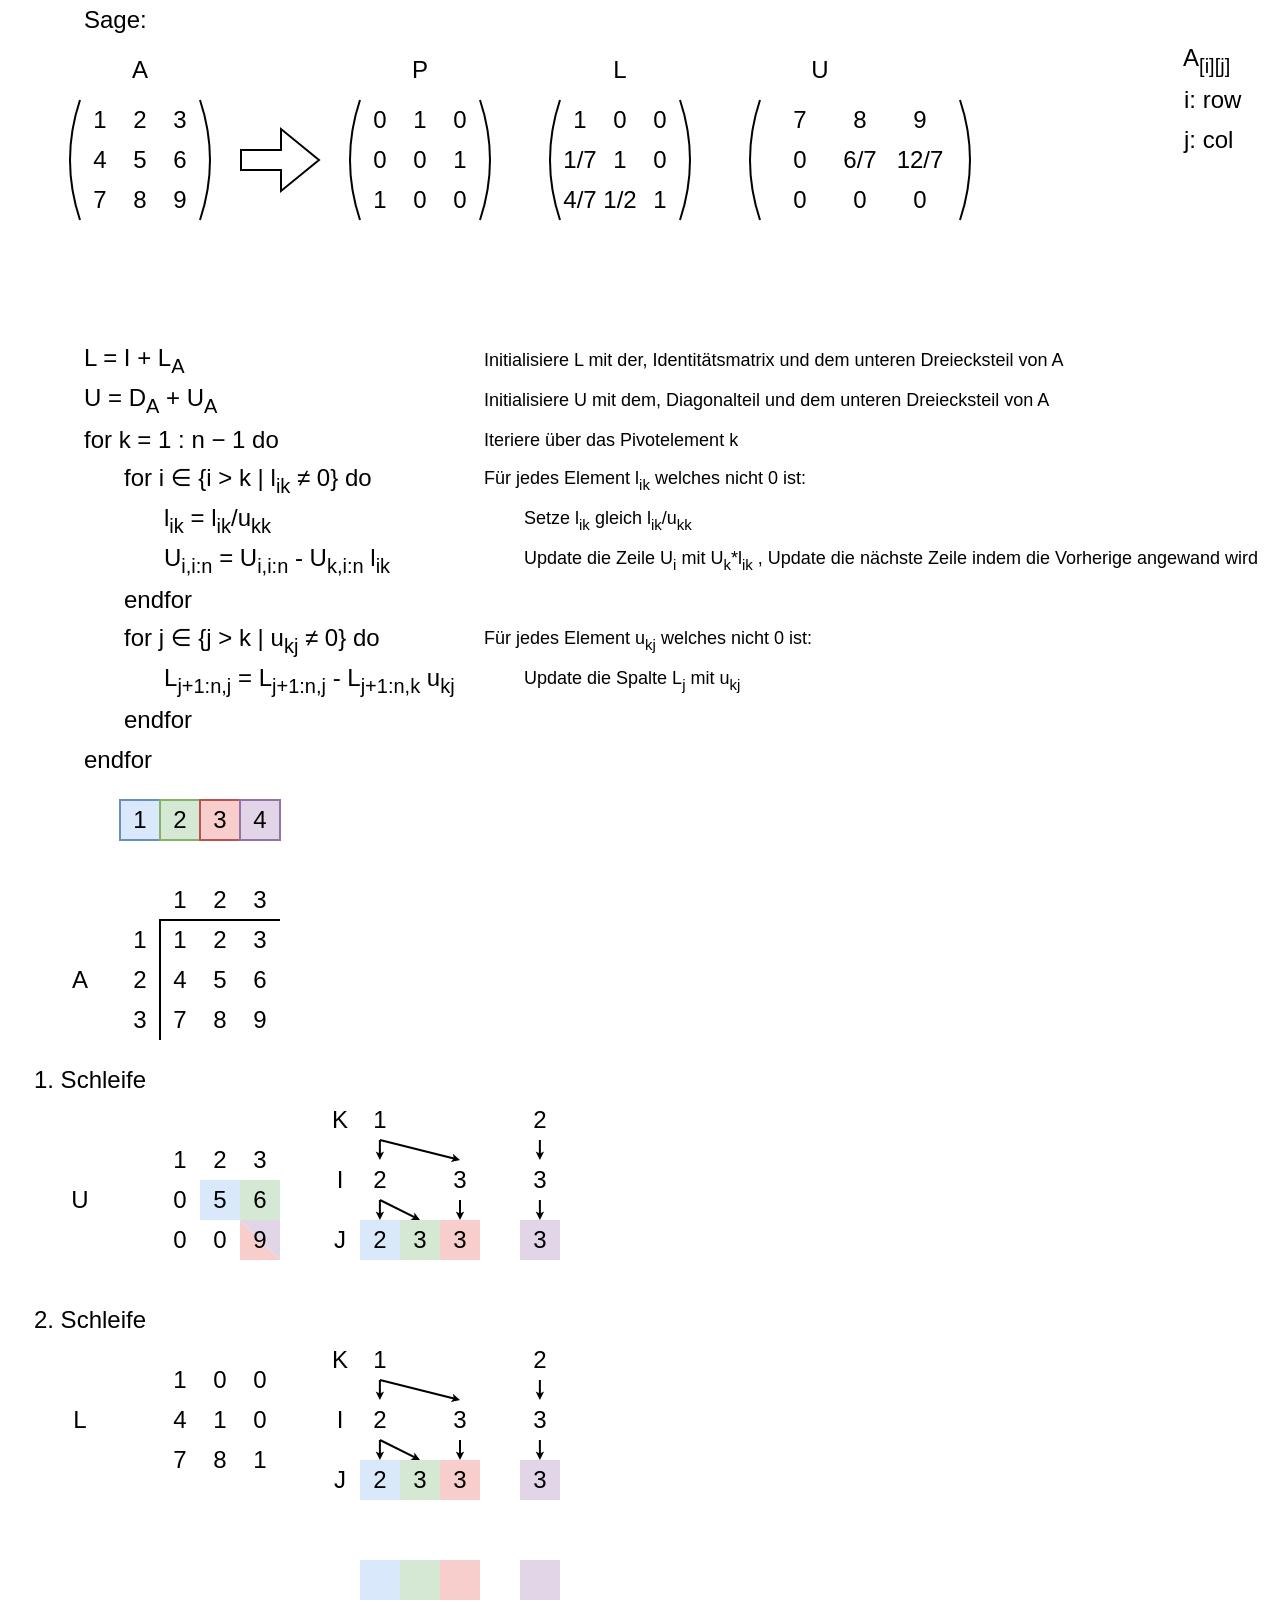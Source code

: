 <mxfile version="24.6.4" type="device">
  <diagram name="Seite-1" id="aBlJ-mU0iKs_j3JmwUiF">
    <mxGraphModel dx="690" dy="411" grid="1" gridSize="10" guides="1" tooltips="1" connect="1" arrows="1" fold="1" page="1" pageScale="1" pageWidth="827" pageHeight="1169" math="0" shadow="0">
      <root>
        <mxCell id="0" />
        <mxCell id="1" parent="0" />
        <mxCell id="qdNmPG1bh5yGl3Yb85I8-157" value="" style="rounded=0;whiteSpace=wrap;html=1;fillColor=#dae8fc;strokeColor=none;" vertex="1" parent="1">
          <mxGeometry x="180" y="790" width="20" height="20" as="geometry" />
        </mxCell>
        <mxCell id="qdNmPG1bh5yGl3Yb85I8-158" value="" style="rounded=0;whiteSpace=wrap;html=1;fillColor=#d5e8d4;strokeColor=none;" vertex="1" parent="1">
          <mxGeometry x="200" y="790" width="20" height="20" as="geometry" />
        </mxCell>
        <mxCell id="qdNmPG1bh5yGl3Yb85I8-159" value="" style="rounded=0;whiteSpace=wrap;html=1;fillColor=#f8cecc;strokeColor=none;" vertex="1" parent="1">
          <mxGeometry x="220" y="790" width="20" height="20" as="geometry" />
        </mxCell>
        <mxCell id="qdNmPG1bh5yGl3Yb85I8-160" value="" style="rounded=0;whiteSpace=wrap;html=1;fillColor=#e1d5e7;strokeColor=none;" vertex="1" parent="1">
          <mxGeometry x="260" y="790" width="20" height="20" as="geometry" />
        </mxCell>
        <mxCell id="qdNmPG1bh5yGl3Yb85I8-111" value="" style="rounded=0;whiteSpace=wrap;html=1;fillColor=#dae8fc;strokeColor=none;" vertex="1" parent="1">
          <mxGeometry x="180" y="670" width="20" height="20" as="geometry" />
        </mxCell>
        <mxCell id="qdNmPG1bh5yGl3Yb85I8-112" value="" style="rounded=0;whiteSpace=wrap;html=1;fillColor=#d5e8d4;strokeColor=none;" vertex="1" parent="1">
          <mxGeometry x="200" y="670" width="20" height="20" as="geometry" />
        </mxCell>
        <mxCell id="qdNmPG1bh5yGl3Yb85I8-113" value="" style="rounded=0;whiteSpace=wrap;html=1;fillColor=#f8cecc;strokeColor=none;" vertex="1" parent="1">
          <mxGeometry x="220" y="670" width="20" height="20" as="geometry" />
        </mxCell>
        <mxCell id="qdNmPG1bh5yGl3Yb85I8-114" value="" style="rounded=0;whiteSpace=wrap;html=1;fillColor=#e1d5e7;strokeColor=none;" vertex="1" parent="1">
          <mxGeometry x="260" y="670" width="20" height="20" as="geometry" />
        </mxCell>
        <mxCell id="qdNmPG1bh5yGl3Yb85I8-155" value="" style="verticalLabelPosition=bottom;verticalAlign=top;html=1;shape=mxgraph.basic.orthogonal_triangle;fillColor=#f8cecc;strokeColor=none;" vertex="1" parent="1">
          <mxGeometry x="120" y="670" width="20" height="20" as="geometry" />
        </mxCell>
        <mxCell id="qdNmPG1bh5yGl3Yb85I8-156" value="" style="verticalLabelPosition=bottom;verticalAlign=top;html=1;shape=mxgraph.basic.orthogonal_triangle;fillColor=#e1d5e7;strokeColor=none;rotation=-180;" vertex="1" parent="1">
          <mxGeometry x="120" y="670" width="20" height="20" as="geometry" />
        </mxCell>
        <mxCell id="qdNmPG1bh5yGl3Yb85I8-96" value="" style="rounded=0;whiteSpace=wrap;html=1;fillColor=#dae8fc;strokeColor=none;" vertex="1" parent="1">
          <mxGeometry x="100" y="650" width="20" height="20" as="geometry" />
        </mxCell>
        <mxCell id="qdNmPG1bh5yGl3Yb85I8-97" value="" style="rounded=0;whiteSpace=wrap;html=1;fillColor=#d5e8d4;strokeColor=none;" vertex="1" parent="1">
          <mxGeometry x="120" y="650" width="20" height="20" as="geometry" />
        </mxCell>
        <mxCell id="dpYt7c4uCdBiY0Gb-pTL-1" value="1" style="text;html=1;align=center;verticalAlign=middle;whiteSpace=wrap;rounded=0;" parent="1" vertex="1">
          <mxGeometry x="40" y="110" width="20" height="20" as="geometry" />
        </mxCell>
        <mxCell id="dpYt7c4uCdBiY0Gb-pTL-2" value="2" style="text;html=1;align=center;verticalAlign=middle;whiteSpace=wrap;rounded=0;" parent="1" vertex="1">
          <mxGeometry x="60" y="110" width="20" height="20" as="geometry" />
        </mxCell>
        <mxCell id="dpYt7c4uCdBiY0Gb-pTL-3" value="3" style="text;html=1;align=center;verticalAlign=middle;whiteSpace=wrap;rounded=0;" parent="1" vertex="1">
          <mxGeometry x="80" y="110" width="20" height="20" as="geometry" />
        </mxCell>
        <mxCell id="dpYt7c4uCdBiY0Gb-pTL-4" value="4" style="text;html=1;align=center;verticalAlign=middle;whiteSpace=wrap;rounded=0;" parent="1" vertex="1">
          <mxGeometry x="40" y="130" width="20" height="20" as="geometry" />
        </mxCell>
        <mxCell id="dpYt7c4uCdBiY0Gb-pTL-5" value="5" style="text;html=1;align=center;verticalAlign=middle;whiteSpace=wrap;rounded=0;" parent="1" vertex="1">
          <mxGeometry x="60" y="130" width="20" height="20" as="geometry" />
        </mxCell>
        <mxCell id="dpYt7c4uCdBiY0Gb-pTL-6" value="6" style="text;html=1;align=center;verticalAlign=middle;whiteSpace=wrap;rounded=0;" parent="1" vertex="1">
          <mxGeometry x="80" y="130" width="20" height="20" as="geometry" />
        </mxCell>
        <mxCell id="dpYt7c4uCdBiY0Gb-pTL-7" value="7" style="text;html=1;align=center;verticalAlign=middle;whiteSpace=wrap;rounded=0;" parent="1" vertex="1">
          <mxGeometry x="40" y="150" width="20" height="20" as="geometry" />
        </mxCell>
        <mxCell id="dpYt7c4uCdBiY0Gb-pTL-8" value="8" style="text;html=1;align=center;verticalAlign=middle;whiteSpace=wrap;rounded=0;" parent="1" vertex="1">
          <mxGeometry x="60" y="150" width="20" height="20" as="geometry" />
        </mxCell>
        <mxCell id="dpYt7c4uCdBiY0Gb-pTL-9" value="9" style="text;html=1;align=center;verticalAlign=middle;whiteSpace=wrap;rounded=0;" parent="1" vertex="1">
          <mxGeometry x="80" y="150" width="20" height="20" as="geometry" />
        </mxCell>
        <mxCell id="dpYt7c4uCdBiY0Gb-pTL-10" value="" style="shape=flexArrow;endArrow=classic;html=1;rounded=0;" parent="1" edge="1">
          <mxGeometry width="50" height="50" relative="1" as="geometry">
            <mxPoint x="120" y="140" as="sourcePoint" />
            <mxPoint x="160" y="140" as="targetPoint" />
          </mxGeometry>
        </mxCell>
        <mxCell id="dpYt7c4uCdBiY0Gb-pTL-11" value="" style="endArrow=none;html=1;rounded=0;curved=1;" parent="1" edge="1">
          <mxGeometry width="50" height="50" relative="1" as="geometry">
            <mxPoint x="40" y="170" as="sourcePoint" />
            <mxPoint x="40" y="110" as="targetPoint" />
            <Array as="points">
              <mxPoint x="30" y="140" />
            </Array>
          </mxGeometry>
        </mxCell>
        <mxCell id="dpYt7c4uCdBiY0Gb-pTL-12" value="" style="endArrow=none;html=1;rounded=0;curved=1;" parent="1" edge="1">
          <mxGeometry width="50" height="50" relative="1" as="geometry">
            <mxPoint x="100" y="170" as="sourcePoint" />
            <mxPoint x="100" y="110" as="targetPoint" />
            <Array as="points">
              <mxPoint x="110" y="140" />
            </Array>
          </mxGeometry>
        </mxCell>
        <mxCell id="dpYt7c4uCdBiY0Gb-pTL-13" value="0" style="text;html=1;align=center;verticalAlign=middle;whiteSpace=wrap;rounded=0;" parent="1" vertex="1">
          <mxGeometry x="180" y="110" width="20" height="20" as="geometry" />
        </mxCell>
        <mxCell id="dpYt7c4uCdBiY0Gb-pTL-14" value="1" style="text;html=1;align=center;verticalAlign=middle;whiteSpace=wrap;rounded=0;" parent="1" vertex="1">
          <mxGeometry x="200" y="110" width="20" height="20" as="geometry" />
        </mxCell>
        <mxCell id="dpYt7c4uCdBiY0Gb-pTL-15" value="0" style="text;html=1;align=center;verticalAlign=middle;whiteSpace=wrap;rounded=0;" parent="1" vertex="1">
          <mxGeometry x="220" y="110" width="20" height="20" as="geometry" />
        </mxCell>
        <mxCell id="dpYt7c4uCdBiY0Gb-pTL-16" value="0" style="text;html=1;align=center;verticalAlign=middle;whiteSpace=wrap;rounded=0;" parent="1" vertex="1">
          <mxGeometry x="180" y="130" width="20" height="20" as="geometry" />
        </mxCell>
        <mxCell id="dpYt7c4uCdBiY0Gb-pTL-17" value="0" style="text;html=1;align=center;verticalAlign=middle;whiteSpace=wrap;rounded=0;" parent="1" vertex="1">
          <mxGeometry x="200" y="130" width="20" height="20" as="geometry" />
        </mxCell>
        <mxCell id="dpYt7c4uCdBiY0Gb-pTL-18" value="1" style="text;html=1;align=center;verticalAlign=middle;whiteSpace=wrap;rounded=0;" parent="1" vertex="1">
          <mxGeometry x="220" y="130" width="20" height="20" as="geometry" />
        </mxCell>
        <mxCell id="dpYt7c4uCdBiY0Gb-pTL-19" value="1" style="text;html=1;align=center;verticalAlign=middle;whiteSpace=wrap;rounded=0;" parent="1" vertex="1">
          <mxGeometry x="180" y="150" width="20" height="20" as="geometry" />
        </mxCell>
        <mxCell id="dpYt7c4uCdBiY0Gb-pTL-20" value="0" style="text;html=1;align=center;verticalAlign=middle;whiteSpace=wrap;rounded=0;" parent="1" vertex="1">
          <mxGeometry x="200" y="150" width="20" height="20" as="geometry" />
        </mxCell>
        <mxCell id="dpYt7c4uCdBiY0Gb-pTL-21" value="0" style="text;html=1;align=center;verticalAlign=middle;whiteSpace=wrap;rounded=0;" parent="1" vertex="1">
          <mxGeometry x="220" y="150" width="20" height="20" as="geometry" />
        </mxCell>
        <mxCell id="dpYt7c4uCdBiY0Gb-pTL-22" value="" style="endArrow=none;html=1;rounded=0;curved=1;" parent="1" edge="1">
          <mxGeometry width="50" height="50" relative="1" as="geometry">
            <mxPoint x="180" y="170" as="sourcePoint" />
            <mxPoint x="180" y="110" as="targetPoint" />
            <Array as="points">
              <mxPoint x="170" y="140" />
            </Array>
          </mxGeometry>
        </mxCell>
        <mxCell id="dpYt7c4uCdBiY0Gb-pTL-23" value="" style="endArrow=none;html=1;rounded=0;curved=1;" parent="1" edge="1">
          <mxGeometry width="50" height="50" relative="1" as="geometry">
            <mxPoint x="240" y="170" as="sourcePoint" />
            <mxPoint x="240" y="110" as="targetPoint" />
            <Array as="points">
              <mxPoint x="250" y="140" />
            </Array>
          </mxGeometry>
        </mxCell>
        <mxCell id="dpYt7c4uCdBiY0Gb-pTL-24" value="P" style="text;html=1;align=center;verticalAlign=middle;whiteSpace=wrap;rounded=0;" parent="1" vertex="1">
          <mxGeometry x="180" y="80" width="60" height="30" as="geometry" />
        </mxCell>
        <mxCell id="dpYt7c4uCdBiY0Gb-pTL-25" value="1" style="text;html=1;align=center;verticalAlign=middle;whiteSpace=wrap;rounded=0;" parent="1" vertex="1">
          <mxGeometry x="280" y="110" width="20" height="20" as="geometry" />
        </mxCell>
        <mxCell id="dpYt7c4uCdBiY0Gb-pTL-26" value="0" style="text;html=1;align=center;verticalAlign=middle;whiteSpace=wrap;rounded=0;" parent="1" vertex="1">
          <mxGeometry x="300" y="110" width="20" height="20" as="geometry" />
        </mxCell>
        <mxCell id="dpYt7c4uCdBiY0Gb-pTL-27" value="0" style="text;html=1;align=center;verticalAlign=middle;whiteSpace=wrap;rounded=0;" parent="1" vertex="1">
          <mxGeometry x="320" y="110" width="20" height="20" as="geometry" />
        </mxCell>
        <mxCell id="dpYt7c4uCdBiY0Gb-pTL-28" value="1/7" style="text;html=1;align=center;verticalAlign=middle;whiteSpace=wrap;rounded=0;" parent="1" vertex="1">
          <mxGeometry x="280" y="130" width="20" height="20" as="geometry" />
        </mxCell>
        <mxCell id="dpYt7c4uCdBiY0Gb-pTL-29" value="1" style="text;html=1;align=center;verticalAlign=middle;whiteSpace=wrap;rounded=0;" parent="1" vertex="1">
          <mxGeometry x="300" y="130" width="20" height="20" as="geometry" />
        </mxCell>
        <mxCell id="dpYt7c4uCdBiY0Gb-pTL-30" value="0" style="text;html=1;align=center;verticalAlign=middle;whiteSpace=wrap;rounded=0;" parent="1" vertex="1">
          <mxGeometry x="320" y="130" width="20" height="20" as="geometry" />
        </mxCell>
        <mxCell id="dpYt7c4uCdBiY0Gb-pTL-31" value="4/7" style="text;html=1;align=center;verticalAlign=middle;whiteSpace=wrap;rounded=0;" parent="1" vertex="1">
          <mxGeometry x="280" y="150" width="20" height="20" as="geometry" />
        </mxCell>
        <mxCell id="dpYt7c4uCdBiY0Gb-pTL-32" value="1/2" style="text;html=1;align=center;verticalAlign=middle;whiteSpace=wrap;rounded=0;" parent="1" vertex="1">
          <mxGeometry x="300" y="150" width="20" height="20" as="geometry" />
        </mxCell>
        <mxCell id="dpYt7c4uCdBiY0Gb-pTL-33" value="1" style="text;html=1;align=center;verticalAlign=middle;whiteSpace=wrap;rounded=0;" parent="1" vertex="1">
          <mxGeometry x="320" y="150" width="20" height="20" as="geometry" />
        </mxCell>
        <mxCell id="dpYt7c4uCdBiY0Gb-pTL-34" value="" style="endArrow=none;html=1;rounded=0;curved=1;" parent="1" edge="1">
          <mxGeometry width="50" height="50" relative="1" as="geometry">
            <mxPoint x="280" y="170" as="sourcePoint" />
            <mxPoint x="280" y="110" as="targetPoint" />
            <Array as="points">
              <mxPoint x="270" y="140" />
            </Array>
          </mxGeometry>
        </mxCell>
        <mxCell id="dpYt7c4uCdBiY0Gb-pTL-35" value="" style="endArrow=none;html=1;rounded=0;curved=1;" parent="1" edge="1">
          <mxGeometry width="50" height="50" relative="1" as="geometry">
            <mxPoint x="340" y="170" as="sourcePoint" />
            <mxPoint x="340" y="110" as="targetPoint" />
            <Array as="points">
              <mxPoint x="350" y="140" />
            </Array>
          </mxGeometry>
        </mxCell>
        <mxCell id="dpYt7c4uCdBiY0Gb-pTL-36" value="L" style="text;html=1;align=center;verticalAlign=middle;whiteSpace=wrap;rounded=0;" parent="1" vertex="1">
          <mxGeometry x="280" y="80" width="60" height="30" as="geometry" />
        </mxCell>
        <mxCell id="dpYt7c4uCdBiY0Gb-pTL-37" value="7" style="text;html=1;align=center;verticalAlign=middle;whiteSpace=wrap;rounded=0;" parent="1" vertex="1">
          <mxGeometry x="390" y="110" width="20" height="20" as="geometry" />
        </mxCell>
        <mxCell id="dpYt7c4uCdBiY0Gb-pTL-38" value="8" style="text;html=1;align=center;verticalAlign=middle;whiteSpace=wrap;rounded=0;" parent="1" vertex="1">
          <mxGeometry x="420" y="110" width="20" height="20" as="geometry" />
        </mxCell>
        <mxCell id="dpYt7c4uCdBiY0Gb-pTL-39" value="9" style="text;html=1;align=center;verticalAlign=middle;whiteSpace=wrap;rounded=0;" parent="1" vertex="1">
          <mxGeometry x="450" y="110" width="20" height="20" as="geometry" />
        </mxCell>
        <mxCell id="dpYt7c4uCdBiY0Gb-pTL-40" value="0" style="text;html=1;align=center;verticalAlign=middle;whiteSpace=wrap;rounded=0;" parent="1" vertex="1">
          <mxGeometry x="390" y="130" width="20" height="20" as="geometry" />
        </mxCell>
        <mxCell id="dpYt7c4uCdBiY0Gb-pTL-41" value="6/7" style="text;html=1;align=center;verticalAlign=middle;whiteSpace=wrap;rounded=0;" parent="1" vertex="1">
          <mxGeometry x="420" y="130" width="20" height="20" as="geometry" />
        </mxCell>
        <mxCell id="dpYt7c4uCdBiY0Gb-pTL-42" value="12/7" style="text;html=1;align=center;verticalAlign=middle;whiteSpace=wrap;rounded=0;" parent="1" vertex="1">
          <mxGeometry x="450" y="130" width="20" height="20" as="geometry" />
        </mxCell>
        <mxCell id="dpYt7c4uCdBiY0Gb-pTL-43" value="0" style="text;html=1;align=center;verticalAlign=middle;whiteSpace=wrap;rounded=0;" parent="1" vertex="1">
          <mxGeometry x="390" y="150" width="20" height="20" as="geometry" />
        </mxCell>
        <mxCell id="dpYt7c4uCdBiY0Gb-pTL-44" value="0" style="text;html=1;align=center;verticalAlign=middle;whiteSpace=wrap;rounded=0;" parent="1" vertex="1">
          <mxGeometry x="420" y="150" width="20" height="20" as="geometry" />
        </mxCell>
        <mxCell id="dpYt7c4uCdBiY0Gb-pTL-45" value="0" style="text;html=1;align=center;verticalAlign=middle;whiteSpace=wrap;rounded=0;" parent="1" vertex="1">
          <mxGeometry x="450" y="150" width="20" height="20" as="geometry" />
        </mxCell>
        <mxCell id="dpYt7c4uCdBiY0Gb-pTL-46" value="" style="endArrow=none;html=1;rounded=0;curved=1;" parent="1" edge="1">
          <mxGeometry width="50" height="50" relative="1" as="geometry">
            <mxPoint x="380" y="170" as="sourcePoint" />
            <mxPoint x="380" y="110" as="targetPoint" />
            <Array as="points">
              <mxPoint x="370" y="140" />
            </Array>
          </mxGeometry>
        </mxCell>
        <mxCell id="dpYt7c4uCdBiY0Gb-pTL-47" value="" style="endArrow=none;html=1;rounded=0;curved=1;" parent="1" edge="1">
          <mxGeometry width="50" height="50" relative="1" as="geometry">
            <mxPoint x="480" y="170" as="sourcePoint" />
            <mxPoint x="480" y="110" as="targetPoint" />
            <Array as="points">
              <mxPoint x="490" y="140" />
            </Array>
          </mxGeometry>
        </mxCell>
        <mxCell id="dpYt7c4uCdBiY0Gb-pTL-48" value="U" style="text;html=1;align=center;verticalAlign=middle;whiteSpace=wrap;rounded=0;" parent="1" vertex="1">
          <mxGeometry x="380" y="80" width="60" height="30" as="geometry" />
        </mxCell>
        <mxCell id="dpYt7c4uCdBiY0Gb-pTL-49" value="L = I + L&lt;sub&gt;A&lt;/sub&gt;" style="text;html=1;align=left;verticalAlign=middle;whiteSpace=wrap;rounded=0;" parent="1" vertex="1">
          <mxGeometry x="40" y="230" width="60" height="20" as="geometry" />
        </mxCell>
        <mxCell id="dpYt7c4uCdBiY0Gb-pTL-50" value="U = D&lt;sub&gt;A&lt;/sub&gt;&amp;nbsp;+ U&lt;sub&gt;A&lt;/sub&gt;" style="text;html=1;align=left;verticalAlign=middle;whiteSpace=wrap;rounded=0;" parent="1" vertex="1">
          <mxGeometry x="40" y="250" width="80" height="20" as="geometry" />
        </mxCell>
        <mxCell id="dpYt7c4uCdBiY0Gb-pTL-52" value="for k = 1 : n − 1 do" style="text;html=1;align=left;verticalAlign=middle;whiteSpace=wrap;rounded=0;" parent="1" vertex="1">
          <mxGeometry x="40" y="270" width="130" height="20" as="geometry" />
        </mxCell>
        <mxCell id="dpYt7c4uCdBiY0Gb-pTL-53" value="for i&amp;nbsp;∈ {i &amp;gt; k | l&lt;sub&gt;ik&lt;/sub&gt;&amp;nbsp;≠ 0} do" style="text;html=1;align=left;verticalAlign=middle;whiteSpace=wrap;rounded=0;" parent="1" vertex="1">
          <mxGeometry x="60" y="290" width="130" height="20" as="geometry" />
        </mxCell>
        <mxCell id="dpYt7c4uCdBiY0Gb-pTL-55" value="l&lt;sub&gt;ik&lt;/sub&gt; = l&lt;sub&gt;ik&lt;/sub&gt;/u&lt;sub&gt;kk&lt;/sub&gt;" style="text;html=1;align=left;verticalAlign=middle;whiteSpace=wrap;rounded=0;" parent="1" vertex="1">
          <mxGeometry x="80" y="310" width="70" height="20" as="geometry" />
        </mxCell>
        <mxCell id="dpYt7c4uCdBiY0Gb-pTL-56" value="U&lt;sub&gt;i,i:n&lt;/sub&gt; = U&lt;sub&gt;i,i:n&lt;/sub&gt; - U&lt;sub&gt;k,i:n&lt;/sub&gt; l&lt;sub&gt;ik&lt;/sub&gt;" style="text;html=1;align=left;verticalAlign=middle;whiteSpace=wrap;rounded=0;" parent="1" vertex="1">
          <mxGeometry x="80" y="330" width="140" height="20" as="geometry" />
        </mxCell>
        <mxCell id="dpYt7c4uCdBiY0Gb-pTL-57" value="endfor" style="text;html=1;align=left;verticalAlign=middle;whiteSpace=wrap;rounded=0;" parent="1" vertex="1">
          <mxGeometry x="60" y="350" width="40" height="20" as="geometry" />
        </mxCell>
        <mxCell id="dpYt7c4uCdBiY0Gb-pTL-58" value="for j&amp;nbsp;∈ {j &amp;gt; k | u&lt;sub&gt;kj&lt;/sub&gt;&amp;nbsp;≠ 0} do" style="text;html=1;align=left;verticalAlign=middle;whiteSpace=wrap;rounded=0;" parent="1" vertex="1">
          <mxGeometry x="60" y="370" width="130" height="20" as="geometry" />
        </mxCell>
        <mxCell id="dpYt7c4uCdBiY0Gb-pTL-60" value="L&lt;sub&gt;j+1:n,j&lt;/sub&gt; = L&lt;sub&gt;j+1:n,j&lt;/sub&gt;&amp;nbsp;- L&lt;sub&gt;j+1:n,k&lt;/sub&gt;&amp;nbsp;u&lt;sub&gt;kj&lt;/sub&gt;" style="text;html=1;align=left;verticalAlign=middle;whiteSpace=wrap;rounded=0;" parent="1" vertex="1">
          <mxGeometry x="80" y="390" width="160" height="20" as="geometry" />
        </mxCell>
        <mxCell id="dpYt7c4uCdBiY0Gb-pTL-61" value="endfor" style="text;html=1;align=left;verticalAlign=middle;whiteSpace=wrap;rounded=0;" parent="1" vertex="1">
          <mxGeometry x="60" y="410" width="40" height="20" as="geometry" />
        </mxCell>
        <mxCell id="dpYt7c4uCdBiY0Gb-pTL-62" value="endfor" style="text;html=1;align=left;verticalAlign=middle;whiteSpace=wrap;rounded=0;" parent="1" vertex="1">
          <mxGeometry x="40" y="430" width="40" height="20" as="geometry" />
        </mxCell>
        <mxCell id="dpYt7c4uCdBiY0Gb-pTL-63" value="Initialisiere L mit der, Identitätsmatrix und dem unteren Dreiecksteil von A" style="text;html=1;align=left;verticalAlign=middle;whiteSpace=wrap;rounded=0;fontSize=9;" parent="1" vertex="1">
          <mxGeometry x="240" y="230" width="300" height="20" as="geometry" />
        </mxCell>
        <mxCell id="dpYt7c4uCdBiY0Gb-pTL-65" value="Initialisiere U mit dem, Diagonalteil und dem unteren Dreiecksteil von A" style="text;html=1;align=left;verticalAlign=middle;whiteSpace=wrap;rounded=0;fontSize=9;" parent="1" vertex="1">
          <mxGeometry x="240" y="250" width="300" height="20" as="geometry" />
        </mxCell>
        <mxCell id="dpYt7c4uCdBiY0Gb-pTL-66" value="Iteriere über das Pivotelement k" style="text;html=1;align=left;verticalAlign=middle;whiteSpace=wrap;rounded=0;fontSize=9;" parent="1" vertex="1">
          <mxGeometry x="240" y="270" width="300" height="20" as="geometry" />
        </mxCell>
        <mxCell id="dpYt7c4uCdBiY0Gb-pTL-67" value="Für jedes Element l&lt;sub&gt;ik&lt;/sub&gt; welches nicht 0 ist:" style="text;html=1;align=left;verticalAlign=middle;whiteSpace=wrap;rounded=0;fontSize=9;" parent="1" vertex="1">
          <mxGeometry x="240" y="290" width="180" height="20" as="geometry" />
        </mxCell>
        <mxCell id="dpYt7c4uCdBiY0Gb-pTL-68" value="Setze l&lt;sub&gt;ik&lt;/sub&gt; gleich l&lt;sub&gt;ik&lt;/sub&gt;/u&lt;sub&gt;kk&lt;/sub&gt;" style="text;html=1;align=left;verticalAlign=middle;whiteSpace=wrap;rounded=0;fontSize=9;" parent="1" vertex="1">
          <mxGeometry x="260" y="310" width="90" height="20" as="geometry" />
        </mxCell>
        <mxCell id="dpYt7c4uCdBiY0Gb-pTL-69" value="Update die Zeile U&lt;sub&gt;i&lt;/sub&gt; mit U&lt;sub&gt;k&lt;/sub&gt;*l&lt;sub&gt;ik&lt;/sub&gt;&amp;nbsp;, Update die nächste Zeile indem die Vorherige angewand wird" style="text;html=1;align=left;verticalAlign=middle;whiteSpace=wrap;rounded=0;fontSize=9;" parent="1" vertex="1">
          <mxGeometry x="260" y="330" width="380" height="20" as="geometry" />
        </mxCell>
        <mxCell id="dpYt7c4uCdBiY0Gb-pTL-70" value="Für jedes Element u&lt;sub&gt;kj&lt;/sub&gt; welches nicht 0 ist:" style="text;html=1;align=left;verticalAlign=middle;whiteSpace=wrap;rounded=0;fontSize=9;" parent="1" vertex="1">
          <mxGeometry x="240" y="370" width="180" height="20" as="geometry" />
        </mxCell>
        <mxCell id="dpYt7c4uCdBiY0Gb-pTL-71" value="Update die Spalte L&lt;sub&gt;j&lt;/sub&gt; mit u&lt;sub&gt;kj&lt;/sub&gt;" style="text;html=1;align=left;verticalAlign=middle;whiteSpace=wrap;rounded=0;fontSize=9;" parent="1" vertex="1">
          <mxGeometry x="260" y="390" width="140" height="20" as="geometry" />
        </mxCell>
        <mxCell id="dpYt7c4uCdBiY0Gb-pTL-72" value="Sage:" style="text;html=1;align=left;verticalAlign=middle;whiteSpace=wrap;rounded=0;" parent="1" vertex="1">
          <mxGeometry x="40" y="60" width="40" height="20" as="geometry" />
        </mxCell>
        <mxCell id="dpYt7c4uCdBiY0Gb-pTL-235" value="A" style="text;html=1;align=center;verticalAlign=middle;whiteSpace=wrap;rounded=0;" parent="1" vertex="1">
          <mxGeometry x="40" y="80" width="60" height="30" as="geometry" />
        </mxCell>
        <mxCell id="dpYt7c4uCdBiY0Gb-pTL-236" value="A&lt;sub&gt;[i][j]&lt;/sub&gt;&amp;nbsp;" style="text;html=1;align=center;verticalAlign=middle;whiteSpace=wrap;rounded=0;" parent="1" vertex="1">
          <mxGeometry x="590" y="80" width="30" height="20" as="geometry" />
        </mxCell>
        <mxCell id="dpYt7c4uCdBiY0Gb-pTL-237" value="i: row" style="text;html=1;align=left;verticalAlign=middle;whiteSpace=wrap;rounded=0;" parent="1" vertex="1">
          <mxGeometry x="590" y="100" width="40" height="20" as="geometry" />
        </mxCell>
        <mxCell id="dpYt7c4uCdBiY0Gb-pTL-238" value="j: col" style="text;html=1;align=left;verticalAlign=middle;whiteSpace=wrap;rounded=0;" parent="1" vertex="1">
          <mxGeometry x="590" y="120" width="40" height="20" as="geometry" />
        </mxCell>
        <mxCell id="qdNmPG1bh5yGl3Yb85I8-1" value="1" style="text;html=1;align=center;verticalAlign=middle;whiteSpace=wrap;rounded=0;" vertex="1" parent="1">
          <mxGeometry x="80" y="520" width="20" height="20" as="geometry" />
        </mxCell>
        <mxCell id="qdNmPG1bh5yGl3Yb85I8-2" value="2" style="text;html=1;align=center;verticalAlign=middle;whiteSpace=wrap;rounded=0;" vertex="1" parent="1">
          <mxGeometry x="100" y="520" width="20" height="20" as="geometry" />
        </mxCell>
        <mxCell id="qdNmPG1bh5yGl3Yb85I8-3" value="3" style="text;html=1;align=center;verticalAlign=middle;whiteSpace=wrap;rounded=0;" vertex="1" parent="1">
          <mxGeometry x="120" y="520" width="20" height="20" as="geometry" />
        </mxCell>
        <mxCell id="qdNmPG1bh5yGl3Yb85I8-4" value="4" style="text;html=1;align=center;verticalAlign=middle;whiteSpace=wrap;rounded=0;" vertex="1" parent="1">
          <mxGeometry x="80" y="540" width="20" height="20" as="geometry" />
        </mxCell>
        <mxCell id="qdNmPG1bh5yGl3Yb85I8-5" value="5" style="text;html=1;align=center;verticalAlign=middle;whiteSpace=wrap;rounded=0;" vertex="1" parent="1">
          <mxGeometry x="100" y="540" width="20" height="20" as="geometry" />
        </mxCell>
        <mxCell id="qdNmPG1bh5yGl3Yb85I8-6" value="6" style="text;html=1;align=center;verticalAlign=middle;whiteSpace=wrap;rounded=0;" vertex="1" parent="1">
          <mxGeometry x="120" y="540" width="20" height="20" as="geometry" />
        </mxCell>
        <mxCell id="qdNmPG1bh5yGl3Yb85I8-7" value="7" style="text;html=1;align=center;verticalAlign=middle;whiteSpace=wrap;rounded=0;" vertex="1" parent="1">
          <mxGeometry x="80" y="560" width="20" height="20" as="geometry" />
        </mxCell>
        <mxCell id="qdNmPG1bh5yGl3Yb85I8-8" value="8" style="text;html=1;align=center;verticalAlign=middle;whiteSpace=wrap;rounded=0;" vertex="1" parent="1">
          <mxGeometry x="100" y="560" width="20" height="20" as="geometry" />
        </mxCell>
        <mxCell id="qdNmPG1bh5yGl3Yb85I8-9" value="9" style="text;html=1;align=center;verticalAlign=middle;whiteSpace=wrap;rounded=0;" vertex="1" parent="1">
          <mxGeometry x="120" y="560" width="20" height="20" as="geometry" />
        </mxCell>
        <mxCell id="qdNmPG1bh5yGl3Yb85I8-10" value="K" style="text;html=1;align=center;verticalAlign=middle;whiteSpace=wrap;rounded=0;" vertex="1" parent="1">
          <mxGeometry x="160" y="610" width="20" height="20" as="geometry" />
        </mxCell>
        <mxCell id="qdNmPG1bh5yGl3Yb85I8-11" value="I" style="text;html=1;align=center;verticalAlign=middle;whiteSpace=wrap;rounded=0;" vertex="1" parent="1">
          <mxGeometry x="160" y="640" width="20" height="20" as="geometry" />
        </mxCell>
        <mxCell id="qdNmPG1bh5yGl3Yb85I8-12" value="J" style="text;html=1;align=center;verticalAlign=middle;whiteSpace=wrap;rounded=0;" vertex="1" parent="1">
          <mxGeometry x="160" y="670" width="20" height="20" as="geometry" />
        </mxCell>
        <mxCell id="qdNmPG1bh5yGl3Yb85I8-13" value="" style="endArrow=none;html=1;rounded=0;" edge="1" parent="1">
          <mxGeometry width="50" height="50" relative="1" as="geometry">
            <mxPoint x="80" y="580" as="sourcePoint" />
            <mxPoint x="140" y="520" as="targetPoint" />
            <Array as="points">
              <mxPoint x="80" y="520" />
            </Array>
          </mxGeometry>
        </mxCell>
        <mxCell id="qdNmPG1bh5yGl3Yb85I8-14" value="1" style="text;html=1;align=center;verticalAlign=middle;whiteSpace=wrap;rounded=0;" vertex="1" parent="1">
          <mxGeometry x="80" y="500" width="20" height="20" as="geometry" />
        </mxCell>
        <mxCell id="qdNmPG1bh5yGl3Yb85I8-15" value="2" style="text;html=1;align=center;verticalAlign=middle;whiteSpace=wrap;rounded=0;" vertex="1" parent="1">
          <mxGeometry x="100" y="500" width="20" height="20" as="geometry" />
        </mxCell>
        <mxCell id="qdNmPG1bh5yGl3Yb85I8-16" value="3" style="text;html=1;align=center;verticalAlign=middle;whiteSpace=wrap;rounded=0;" vertex="1" parent="1">
          <mxGeometry x="120" y="500" width="20" height="20" as="geometry" />
        </mxCell>
        <mxCell id="qdNmPG1bh5yGl3Yb85I8-17" value="1" style="text;html=1;align=center;verticalAlign=middle;whiteSpace=wrap;rounded=0;" vertex="1" parent="1">
          <mxGeometry x="60" y="520" width="20" height="20" as="geometry" />
        </mxCell>
        <mxCell id="qdNmPG1bh5yGl3Yb85I8-18" value="2" style="text;html=1;align=center;verticalAlign=middle;whiteSpace=wrap;rounded=0;" vertex="1" parent="1">
          <mxGeometry x="60" y="540" width="20" height="20" as="geometry" />
        </mxCell>
        <mxCell id="qdNmPG1bh5yGl3Yb85I8-19" value="3" style="text;html=1;align=center;verticalAlign=middle;whiteSpace=wrap;rounded=0;" vertex="1" parent="1">
          <mxGeometry x="60" y="560" width="20" height="20" as="geometry" />
        </mxCell>
        <mxCell id="qdNmPG1bh5yGl3Yb85I8-20" value="1" style="text;html=1;align=center;verticalAlign=middle;whiteSpace=wrap;rounded=0;" vertex="1" parent="1">
          <mxGeometry x="180" y="610" width="20" height="20" as="geometry" />
        </mxCell>
        <mxCell id="qdNmPG1bh5yGl3Yb85I8-21" value="2" style="text;html=1;align=center;verticalAlign=middle;whiteSpace=wrap;rounded=0;" vertex="1" parent="1">
          <mxGeometry x="180" y="640" width="20" height="20" as="geometry" />
        </mxCell>
        <mxCell id="qdNmPG1bh5yGl3Yb85I8-22" value="2" style="text;html=1;align=center;verticalAlign=middle;whiteSpace=wrap;rounded=0;" vertex="1" parent="1">
          <mxGeometry x="180" y="670" width="20" height="20" as="geometry" />
        </mxCell>
        <mxCell id="qdNmPG1bh5yGl3Yb85I8-23" value="3" style="text;html=1;align=center;verticalAlign=middle;whiteSpace=wrap;rounded=0;" vertex="1" parent="1">
          <mxGeometry x="200" y="670" width="20" height="20" as="geometry" />
        </mxCell>
        <mxCell id="qdNmPG1bh5yGl3Yb85I8-24" value="3" style="text;html=1;align=center;verticalAlign=middle;whiteSpace=wrap;rounded=0;" vertex="1" parent="1">
          <mxGeometry x="220" y="640" width="20" height="20" as="geometry" />
        </mxCell>
        <mxCell id="qdNmPG1bh5yGl3Yb85I8-25" value="3" style="text;html=1;align=center;verticalAlign=middle;whiteSpace=wrap;rounded=0;" vertex="1" parent="1">
          <mxGeometry x="220" y="670" width="20" height="20" as="geometry" />
        </mxCell>
        <mxCell id="qdNmPG1bh5yGl3Yb85I8-28" value="" style="endArrow=classic;html=1;rounded=0;endSize=1;" edge="1" parent="1">
          <mxGeometry width="50" height="50" relative="1" as="geometry">
            <mxPoint x="189.94" y="630" as="sourcePoint" />
            <mxPoint x="189.94" y="640" as="targetPoint" />
          </mxGeometry>
        </mxCell>
        <mxCell id="qdNmPG1bh5yGl3Yb85I8-29" value="" style="endArrow=classic;html=1;rounded=0;endSize=1;" edge="1" parent="1">
          <mxGeometry width="50" height="50" relative="1" as="geometry">
            <mxPoint x="189.94" y="660" as="sourcePoint" />
            <mxPoint x="189.94" y="670" as="targetPoint" />
          </mxGeometry>
        </mxCell>
        <mxCell id="qdNmPG1bh5yGl3Yb85I8-30" value="" style="endArrow=classic;html=1;rounded=0;endSize=1;entryX=0.5;entryY=0;entryDx=0;entryDy=0;" edge="1" parent="1" target="qdNmPG1bh5yGl3Yb85I8-23">
          <mxGeometry width="50" height="50" relative="1" as="geometry">
            <mxPoint x="190" y="660" as="sourcePoint" />
            <mxPoint x="199.94" y="680" as="targetPoint" />
          </mxGeometry>
        </mxCell>
        <mxCell id="qdNmPG1bh5yGl3Yb85I8-31" value="" style="endArrow=classic;html=1;rounded=0;endSize=1;exitX=0.5;exitY=1;exitDx=0;exitDy=0;entryX=0.5;entryY=0;entryDx=0;entryDy=0;" edge="1" parent="1" source="qdNmPG1bh5yGl3Yb85I8-20" target="qdNmPG1bh5yGl3Yb85I8-24">
          <mxGeometry width="50" height="50" relative="1" as="geometry">
            <mxPoint x="199.94" y="640" as="sourcePoint" />
            <mxPoint x="199.94" y="650" as="targetPoint" />
          </mxGeometry>
        </mxCell>
        <mxCell id="qdNmPG1bh5yGl3Yb85I8-32" value="" style="endArrow=classic;html=1;rounded=0;endSize=1;" edge="1" parent="1">
          <mxGeometry width="50" height="50" relative="1" as="geometry">
            <mxPoint x="230" y="660" as="sourcePoint" />
            <mxPoint x="230" y="670" as="targetPoint" />
          </mxGeometry>
        </mxCell>
        <mxCell id="qdNmPG1bh5yGl3Yb85I8-34" value="2" style="text;html=1;align=center;verticalAlign=middle;whiteSpace=wrap;rounded=0;" vertex="1" parent="1">
          <mxGeometry x="260" y="610" width="20" height="20" as="geometry" />
        </mxCell>
        <mxCell id="qdNmPG1bh5yGl3Yb85I8-35" value="3" style="text;html=1;align=center;verticalAlign=middle;whiteSpace=wrap;rounded=0;" vertex="1" parent="1">
          <mxGeometry x="260" y="640" width="20" height="20" as="geometry" />
        </mxCell>
        <mxCell id="qdNmPG1bh5yGl3Yb85I8-36" value="3" style="text;html=1;align=center;verticalAlign=middle;whiteSpace=wrap;rounded=0;" vertex="1" parent="1">
          <mxGeometry x="260" y="670" width="20" height="20" as="geometry" />
        </mxCell>
        <mxCell id="qdNmPG1bh5yGl3Yb85I8-40" value="" style="endArrow=classic;html=1;rounded=0;endSize=1;" edge="1" parent="1">
          <mxGeometry width="50" height="50" relative="1" as="geometry">
            <mxPoint x="269.94" y="630" as="sourcePoint" />
            <mxPoint x="269.94" y="640" as="targetPoint" />
          </mxGeometry>
        </mxCell>
        <mxCell id="qdNmPG1bh5yGl3Yb85I8-41" value="" style="endArrow=classic;html=1;rounded=0;endSize=1;" edge="1" parent="1">
          <mxGeometry width="50" height="50" relative="1" as="geometry">
            <mxPoint x="269.94" y="660" as="sourcePoint" />
            <mxPoint x="269.94" y="670" as="targetPoint" />
          </mxGeometry>
        </mxCell>
        <mxCell id="qdNmPG1bh5yGl3Yb85I8-64" value="1" style="rounded=0;whiteSpace=wrap;html=1;fillColor=#dae8fc;strokeColor=#6c8ebf;" vertex="1" parent="1">
          <mxGeometry x="60" y="460" width="20" height="20" as="geometry" />
        </mxCell>
        <mxCell id="qdNmPG1bh5yGl3Yb85I8-65" value="2" style="rounded=0;whiteSpace=wrap;html=1;fillColor=#d5e8d4;strokeColor=#82b366;" vertex="1" parent="1">
          <mxGeometry x="80" y="460" width="20" height="20" as="geometry" />
        </mxCell>
        <mxCell id="qdNmPG1bh5yGl3Yb85I8-66" value="3" style="rounded=0;whiteSpace=wrap;html=1;fillColor=#f8cecc;strokeColor=#b85450;" vertex="1" parent="1">
          <mxGeometry x="100" y="460" width="20" height="20" as="geometry" />
        </mxCell>
        <mxCell id="qdNmPG1bh5yGl3Yb85I8-67" value="4" style="rounded=0;whiteSpace=wrap;html=1;fillColor=#e1d5e7;strokeColor=#9673a6;" vertex="1" parent="1">
          <mxGeometry x="120" y="460" width="20" height="20" as="geometry" />
        </mxCell>
        <mxCell id="qdNmPG1bh5yGl3Yb85I8-83" value="A" style="text;html=1;align=center;verticalAlign=middle;whiteSpace=wrap;rounded=0;" vertex="1" parent="1">
          <mxGeometry x="30" y="540" width="20" height="20" as="geometry" />
        </mxCell>
        <mxCell id="qdNmPG1bh5yGl3Yb85I8-85" value="1" style="text;html=1;align=center;verticalAlign=middle;whiteSpace=wrap;rounded=0;" vertex="1" parent="1">
          <mxGeometry x="80" y="630" width="20" height="20" as="geometry" />
        </mxCell>
        <mxCell id="qdNmPG1bh5yGl3Yb85I8-86" value="2" style="text;html=1;align=center;verticalAlign=middle;whiteSpace=wrap;rounded=0;" vertex="1" parent="1">
          <mxGeometry x="100" y="630" width="20" height="20" as="geometry" />
        </mxCell>
        <mxCell id="qdNmPG1bh5yGl3Yb85I8-87" value="3" style="text;html=1;align=center;verticalAlign=middle;whiteSpace=wrap;rounded=0;" vertex="1" parent="1">
          <mxGeometry x="120" y="630" width="20" height="20" as="geometry" />
        </mxCell>
        <mxCell id="qdNmPG1bh5yGl3Yb85I8-88" value="0" style="text;html=1;align=center;verticalAlign=middle;whiteSpace=wrap;rounded=0;" vertex="1" parent="1">
          <mxGeometry x="80" y="650" width="20" height="20" as="geometry" />
        </mxCell>
        <mxCell id="qdNmPG1bh5yGl3Yb85I8-89" value="5" style="text;html=1;align=center;verticalAlign=middle;whiteSpace=wrap;rounded=0;" vertex="1" parent="1">
          <mxGeometry x="100" y="650" width="20" height="20" as="geometry" />
        </mxCell>
        <mxCell id="qdNmPG1bh5yGl3Yb85I8-90" value="6" style="text;html=1;align=center;verticalAlign=middle;whiteSpace=wrap;rounded=0;" vertex="1" parent="1">
          <mxGeometry x="120" y="650" width="20" height="20" as="geometry" />
        </mxCell>
        <mxCell id="qdNmPG1bh5yGl3Yb85I8-91" value="0" style="text;html=1;align=center;verticalAlign=middle;whiteSpace=wrap;rounded=0;" vertex="1" parent="1">
          <mxGeometry x="80" y="670" width="20" height="20" as="geometry" />
        </mxCell>
        <mxCell id="qdNmPG1bh5yGl3Yb85I8-92" value="0" style="text;html=1;align=center;verticalAlign=middle;whiteSpace=wrap;rounded=0;" vertex="1" parent="1">
          <mxGeometry x="100" y="670" width="20" height="20" as="geometry" />
        </mxCell>
        <mxCell id="qdNmPG1bh5yGl3Yb85I8-93" value="9" style="text;html=1;align=center;verticalAlign=middle;whiteSpace=wrap;rounded=0;" vertex="1" parent="1">
          <mxGeometry x="120" y="670" width="20" height="20" as="geometry" />
        </mxCell>
        <mxCell id="qdNmPG1bh5yGl3Yb85I8-95" value="U" style="text;html=1;align=center;verticalAlign=middle;whiteSpace=wrap;rounded=0;" vertex="1" parent="1">
          <mxGeometry x="30" y="650" width="20" height="20" as="geometry" />
        </mxCell>
        <mxCell id="qdNmPG1bh5yGl3Yb85I8-110" value="1. Schleife" style="text;html=1;align=center;verticalAlign=middle;whiteSpace=wrap;rounded=0;" vertex="1" parent="1">
          <mxGeometry y="590" width="90" height="20" as="geometry" />
        </mxCell>
        <mxCell id="qdNmPG1bh5yGl3Yb85I8-115" value="K" style="text;html=1;align=center;verticalAlign=middle;whiteSpace=wrap;rounded=0;" vertex="1" parent="1">
          <mxGeometry x="160" y="730" width="20" height="20" as="geometry" />
        </mxCell>
        <mxCell id="qdNmPG1bh5yGl3Yb85I8-116" value="I" style="text;html=1;align=center;verticalAlign=middle;whiteSpace=wrap;rounded=0;" vertex="1" parent="1">
          <mxGeometry x="160" y="760" width="20" height="20" as="geometry" />
        </mxCell>
        <mxCell id="qdNmPG1bh5yGl3Yb85I8-117" value="J" style="text;html=1;align=center;verticalAlign=middle;whiteSpace=wrap;rounded=0;" vertex="1" parent="1">
          <mxGeometry x="160" y="790" width="20" height="20" as="geometry" />
        </mxCell>
        <mxCell id="qdNmPG1bh5yGl3Yb85I8-118" value="1" style="text;html=1;align=center;verticalAlign=middle;whiteSpace=wrap;rounded=0;" vertex="1" parent="1">
          <mxGeometry x="180" y="730" width="20" height="20" as="geometry" />
        </mxCell>
        <mxCell id="qdNmPG1bh5yGl3Yb85I8-119" value="2" style="text;html=1;align=center;verticalAlign=middle;whiteSpace=wrap;rounded=0;" vertex="1" parent="1">
          <mxGeometry x="180" y="760" width="20" height="20" as="geometry" />
        </mxCell>
        <mxCell id="qdNmPG1bh5yGl3Yb85I8-120" value="2" style="text;html=1;align=center;verticalAlign=middle;whiteSpace=wrap;rounded=0;" vertex="1" parent="1">
          <mxGeometry x="180" y="790" width="20" height="20" as="geometry" />
        </mxCell>
        <mxCell id="qdNmPG1bh5yGl3Yb85I8-121" value="3" style="text;html=1;align=center;verticalAlign=middle;whiteSpace=wrap;rounded=0;" vertex="1" parent="1">
          <mxGeometry x="200" y="790" width="20" height="20" as="geometry" />
        </mxCell>
        <mxCell id="qdNmPG1bh5yGl3Yb85I8-122" value="3" style="text;html=1;align=center;verticalAlign=middle;whiteSpace=wrap;rounded=0;" vertex="1" parent="1">
          <mxGeometry x="220" y="760" width="20" height="20" as="geometry" />
        </mxCell>
        <mxCell id="qdNmPG1bh5yGl3Yb85I8-123" value="3" style="text;html=1;align=center;verticalAlign=middle;whiteSpace=wrap;rounded=0;" vertex="1" parent="1">
          <mxGeometry x="220" y="790" width="20" height="20" as="geometry" />
        </mxCell>
        <mxCell id="qdNmPG1bh5yGl3Yb85I8-124" value="" style="endArrow=classic;html=1;rounded=0;endSize=1;" edge="1" parent="1">
          <mxGeometry width="50" height="50" relative="1" as="geometry">
            <mxPoint x="189.94" y="750" as="sourcePoint" />
            <mxPoint x="189.94" y="760" as="targetPoint" />
          </mxGeometry>
        </mxCell>
        <mxCell id="qdNmPG1bh5yGl3Yb85I8-125" value="" style="endArrow=classic;html=1;rounded=0;endSize=1;" edge="1" parent="1">
          <mxGeometry width="50" height="50" relative="1" as="geometry">
            <mxPoint x="189.94" y="780" as="sourcePoint" />
            <mxPoint x="189.94" y="790" as="targetPoint" />
          </mxGeometry>
        </mxCell>
        <mxCell id="qdNmPG1bh5yGl3Yb85I8-126" value="" style="endArrow=classic;html=1;rounded=0;endSize=1;entryX=0.5;entryY=0;entryDx=0;entryDy=0;" edge="1" parent="1" target="qdNmPG1bh5yGl3Yb85I8-121">
          <mxGeometry width="50" height="50" relative="1" as="geometry">
            <mxPoint x="190" y="780" as="sourcePoint" />
            <mxPoint x="199.94" y="800" as="targetPoint" />
          </mxGeometry>
        </mxCell>
        <mxCell id="qdNmPG1bh5yGl3Yb85I8-127" value="" style="endArrow=classic;html=1;rounded=0;endSize=1;exitX=0.5;exitY=1;exitDx=0;exitDy=0;entryX=0.5;entryY=0;entryDx=0;entryDy=0;" edge="1" parent="1" source="qdNmPG1bh5yGl3Yb85I8-118" target="qdNmPG1bh5yGl3Yb85I8-122">
          <mxGeometry width="50" height="50" relative="1" as="geometry">
            <mxPoint x="199.94" y="760" as="sourcePoint" />
            <mxPoint x="199.94" y="770" as="targetPoint" />
          </mxGeometry>
        </mxCell>
        <mxCell id="qdNmPG1bh5yGl3Yb85I8-128" value="" style="endArrow=classic;html=1;rounded=0;endSize=1;" edge="1" parent="1">
          <mxGeometry width="50" height="50" relative="1" as="geometry">
            <mxPoint x="230" y="780" as="sourcePoint" />
            <mxPoint x="230" y="790" as="targetPoint" />
          </mxGeometry>
        </mxCell>
        <mxCell id="qdNmPG1bh5yGl3Yb85I8-129" value="2" style="text;html=1;align=center;verticalAlign=middle;whiteSpace=wrap;rounded=0;" vertex="1" parent="1">
          <mxGeometry x="260" y="730" width="20" height="20" as="geometry" />
        </mxCell>
        <mxCell id="qdNmPG1bh5yGl3Yb85I8-130" value="3" style="text;html=1;align=center;verticalAlign=middle;whiteSpace=wrap;rounded=0;" vertex="1" parent="1">
          <mxGeometry x="260" y="760" width="20" height="20" as="geometry" />
        </mxCell>
        <mxCell id="qdNmPG1bh5yGl3Yb85I8-131" value="3" style="text;html=1;align=center;verticalAlign=middle;whiteSpace=wrap;rounded=0;" vertex="1" parent="1">
          <mxGeometry x="260" y="790" width="20" height="20" as="geometry" />
        </mxCell>
        <mxCell id="qdNmPG1bh5yGl3Yb85I8-132" value="" style="endArrow=classic;html=1;rounded=0;endSize=1;" edge="1" parent="1">
          <mxGeometry width="50" height="50" relative="1" as="geometry">
            <mxPoint x="269.94" y="750" as="sourcePoint" />
            <mxPoint x="269.94" y="760" as="targetPoint" />
          </mxGeometry>
        </mxCell>
        <mxCell id="qdNmPG1bh5yGl3Yb85I8-133" value="" style="endArrow=classic;html=1;rounded=0;endSize=1;" edge="1" parent="1">
          <mxGeometry width="50" height="50" relative="1" as="geometry">
            <mxPoint x="269.94" y="780" as="sourcePoint" />
            <mxPoint x="269.94" y="790" as="targetPoint" />
          </mxGeometry>
        </mxCell>
        <mxCell id="qdNmPG1bh5yGl3Yb85I8-134" value="1" style="text;html=1;align=center;verticalAlign=middle;whiteSpace=wrap;rounded=0;" vertex="1" parent="1">
          <mxGeometry x="80" y="740" width="20" height="20" as="geometry" />
        </mxCell>
        <mxCell id="qdNmPG1bh5yGl3Yb85I8-135" value="0" style="text;html=1;align=center;verticalAlign=middle;whiteSpace=wrap;rounded=0;" vertex="1" parent="1">
          <mxGeometry x="100" y="740" width="20" height="20" as="geometry" />
        </mxCell>
        <mxCell id="qdNmPG1bh5yGl3Yb85I8-136" value="0" style="text;html=1;align=center;verticalAlign=middle;whiteSpace=wrap;rounded=0;" vertex="1" parent="1">
          <mxGeometry x="120" y="740" width="20" height="20" as="geometry" />
        </mxCell>
        <mxCell id="qdNmPG1bh5yGl3Yb85I8-137" value="4" style="text;html=1;align=center;verticalAlign=middle;whiteSpace=wrap;rounded=0;" vertex="1" parent="1">
          <mxGeometry x="80" y="760" width="20" height="20" as="geometry" />
        </mxCell>
        <mxCell id="qdNmPG1bh5yGl3Yb85I8-138" value="1" style="text;html=1;align=center;verticalAlign=middle;whiteSpace=wrap;rounded=0;" vertex="1" parent="1">
          <mxGeometry x="100" y="760" width="20" height="20" as="geometry" />
        </mxCell>
        <mxCell id="qdNmPG1bh5yGl3Yb85I8-139" value="0" style="text;html=1;align=center;verticalAlign=middle;whiteSpace=wrap;rounded=0;" vertex="1" parent="1">
          <mxGeometry x="120" y="760" width="20" height="20" as="geometry" />
        </mxCell>
        <mxCell id="qdNmPG1bh5yGl3Yb85I8-140" value="7" style="text;html=1;align=center;verticalAlign=middle;whiteSpace=wrap;rounded=0;" vertex="1" parent="1">
          <mxGeometry x="80" y="780" width="20" height="20" as="geometry" />
        </mxCell>
        <mxCell id="qdNmPG1bh5yGl3Yb85I8-141" value="8" style="text;html=1;align=center;verticalAlign=middle;whiteSpace=wrap;rounded=0;" vertex="1" parent="1">
          <mxGeometry x="100" y="780" width="20" height="20" as="geometry" />
        </mxCell>
        <mxCell id="qdNmPG1bh5yGl3Yb85I8-142" value="1" style="text;html=1;align=center;verticalAlign=middle;whiteSpace=wrap;rounded=0;" vertex="1" parent="1">
          <mxGeometry x="120" y="780" width="20" height="20" as="geometry" />
        </mxCell>
        <mxCell id="qdNmPG1bh5yGl3Yb85I8-143" value="L" style="text;html=1;align=center;verticalAlign=middle;whiteSpace=wrap;rounded=0;" vertex="1" parent="1">
          <mxGeometry x="30" y="760" width="20" height="20" as="geometry" />
        </mxCell>
        <mxCell id="qdNmPG1bh5yGl3Yb85I8-154" value="2. Schleife" style="text;html=1;align=center;verticalAlign=middle;whiteSpace=wrap;rounded=0;" vertex="1" parent="1">
          <mxGeometry y="710" width="90" height="20" as="geometry" />
        </mxCell>
        <mxCell id="qdNmPG1bh5yGl3Yb85I8-161" value="" style="rounded=0;whiteSpace=wrap;html=1;fillColor=#dae8fc;strokeColor=none;" vertex="1" parent="1">
          <mxGeometry x="180" y="840" width="20" height="20" as="geometry" />
        </mxCell>
        <mxCell id="qdNmPG1bh5yGl3Yb85I8-162" value="" style="rounded=0;whiteSpace=wrap;html=1;fillColor=#d5e8d4;strokeColor=none;" vertex="1" parent="1">
          <mxGeometry x="200" y="840" width="20" height="20" as="geometry" />
        </mxCell>
        <mxCell id="qdNmPG1bh5yGl3Yb85I8-163" value="" style="rounded=0;whiteSpace=wrap;html=1;fillColor=#f8cecc;strokeColor=none;" vertex="1" parent="1">
          <mxGeometry x="220" y="840" width="20" height="20" as="geometry" />
        </mxCell>
        <mxCell id="qdNmPG1bh5yGl3Yb85I8-164" value="" style="rounded=0;whiteSpace=wrap;html=1;fillColor=#e1d5e7;strokeColor=none;" vertex="1" parent="1">
          <mxGeometry x="260" y="840" width="20" height="20" as="geometry" />
        </mxCell>
      </root>
    </mxGraphModel>
  </diagram>
</mxfile>
